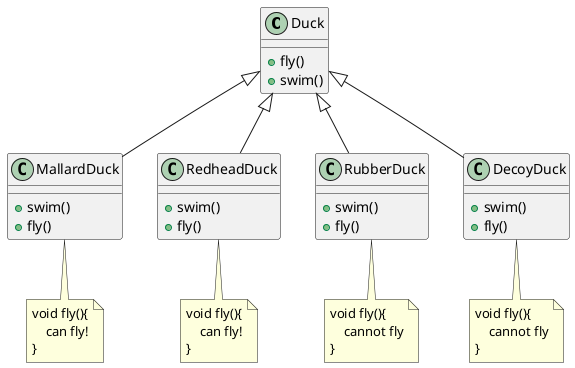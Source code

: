 @startuml init3

class Duck{
    + fly()
    + swim()
}

together{
    class MallardDuck{
        + swim()
        + fly()
    }

    class RedheadDuck{
        + swim()
        + fly()
    }

    class RubberDuck{
        + swim()
        + fly()
    }

    class DecoyDuck{
        + swim()
        + fly()
    }
}

note bottom of MallardDuck
    void fly(){
        can fly!
    }
end note

note bottom of RedheadDuck
    void fly(){
        can fly!
    }
end note

note bottom of RubberDuck
    void fly(){
        cannot fly
    }
end note

note bottom of DecoyDuck
    void fly(){
        cannot fly
    }
end note

Duck <|-- MallardDuck
Duck <|-- RedheadDuck
Duck <|-- RubberDuck
Duck <|-- DecoyDuck

@enduml